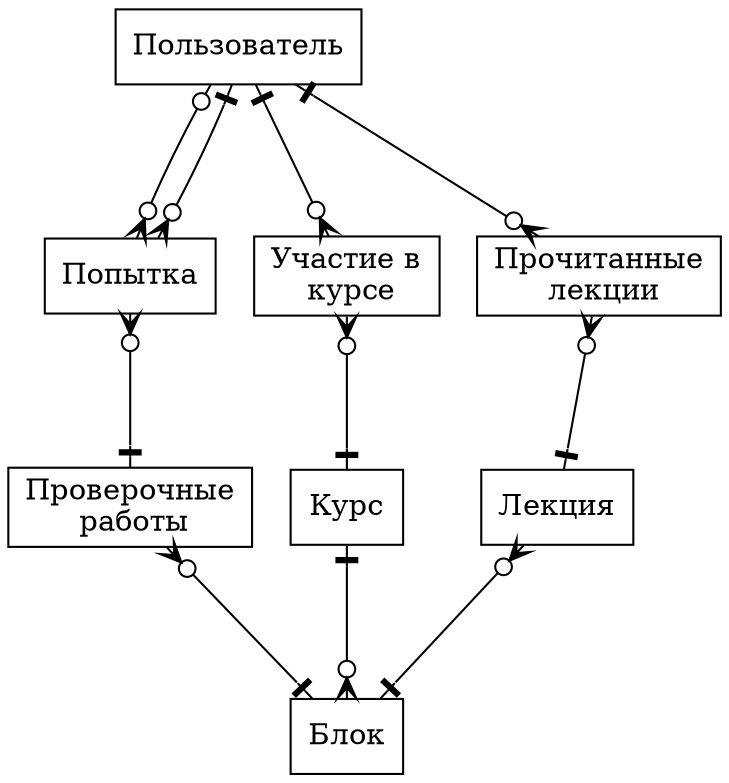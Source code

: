 digraph ERD {
  ranksep=1;

  User [ label="{<F> Пользователь}" shape = "record" ];
  Course [ label="{<F> Курс}" shape = "record" ];
  Block [ label="{<F> Блок}" shape = "record" ];
  Task [ label="{<F> Проверочные\l работы}" shape = "record" ];
  Solution [ label="{<F> Попытка}" shape = "record" ];
  Lecture [ label="{<F> Лекция}" shape = "record" ];
  CourseEnroll [ label="{<F> Участие&nbsp;в\l курсе}" shape = "record" ];
  LectureReaded [ label="{<F> Прочитанные \l лекции}" shape = "record" ];
 
  User->CourseEnroll [arrowhead = crowodot, arrowtail = noneotee, dir=both];
  User->LectureReaded[arrowhead = crowodot, arrowtail = noneotee, dir=both];
  User->Solution[arrowhead = crowodot, arrowtail = noneodot, dir=both];
  User->Solution[arrowhead = crowodot, arrowtail = noneotee, dir=both];
  
  Solution->Task[arrowhead = noneotee, arrowtail = crowodot, dir=both];
  CourseEnroll->Course [arrowhead = noneotee, arrowtail = crowodot, dir=both];
  LectureReaded->Lecture[arrowhead = noneotee, arrowtail = crowodot, dir=both];
  
  Task->Block[arrowhead = noneotee, arrowtail = crowodot, dir=both];
  Course->Block[arrowhead = crowodot, arrowtail = noneotee, dir=both];
  Lecture->Block[arrowhead = noneotee, arrowtail = crowodot, dir=both];
  
  { rank=same; Solution CourseEnroll LectureReaded }
}